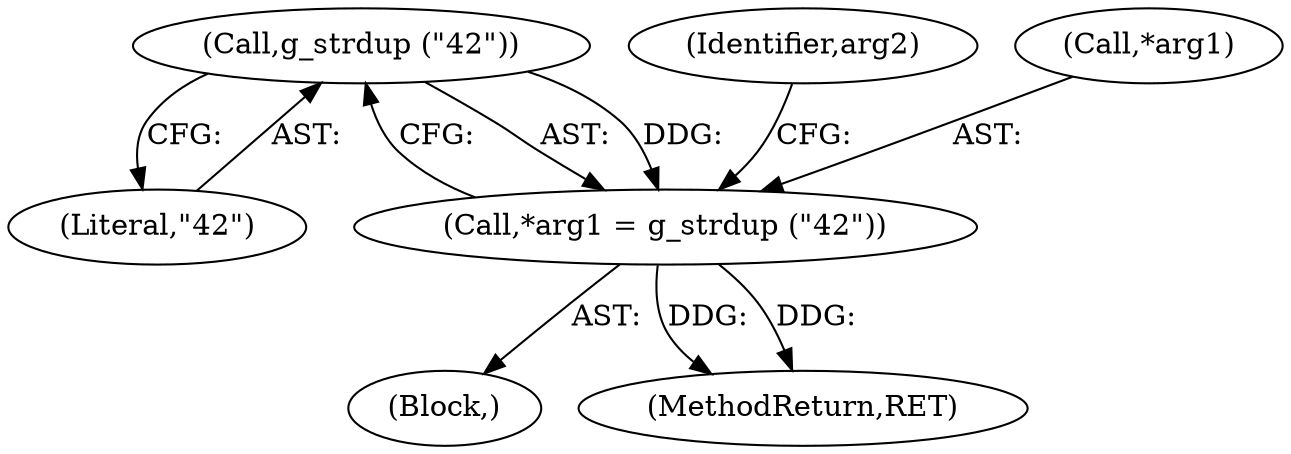 digraph "1_dbus_9a6bce9b615abca6068348c1606ba8eaf13d9ae0_28@API" {
"1000118" [label="(Call,g_strdup (\"42\"))"];
"1000115" [label="(Call,*arg1 = g_strdup (\"42\"))"];
"1000122" [label="(Identifier,arg2)"];
"1000115" [label="(Call,*arg1 = g_strdup (\"42\"))"];
"1000116" [label="(Call,*arg1)"];
"1000110" [label="(Block,)"];
"1000119" [label="(Literal,\"42\")"];
"1000139" [label="(MethodReturn,RET)"];
"1000118" [label="(Call,g_strdup (\"42\"))"];
"1000118" -> "1000115"  [label="AST: "];
"1000118" -> "1000119"  [label="CFG: "];
"1000119" -> "1000118"  [label="AST: "];
"1000115" -> "1000118"  [label="CFG: "];
"1000118" -> "1000115"  [label="DDG: "];
"1000115" -> "1000110"  [label="AST: "];
"1000116" -> "1000115"  [label="AST: "];
"1000122" -> "1000115"  [label="CFG: "];
"1000115" -> "1000139"  [label="DDG: "];
"1000115" -> "1000139"  [label="DDG: "];
}
